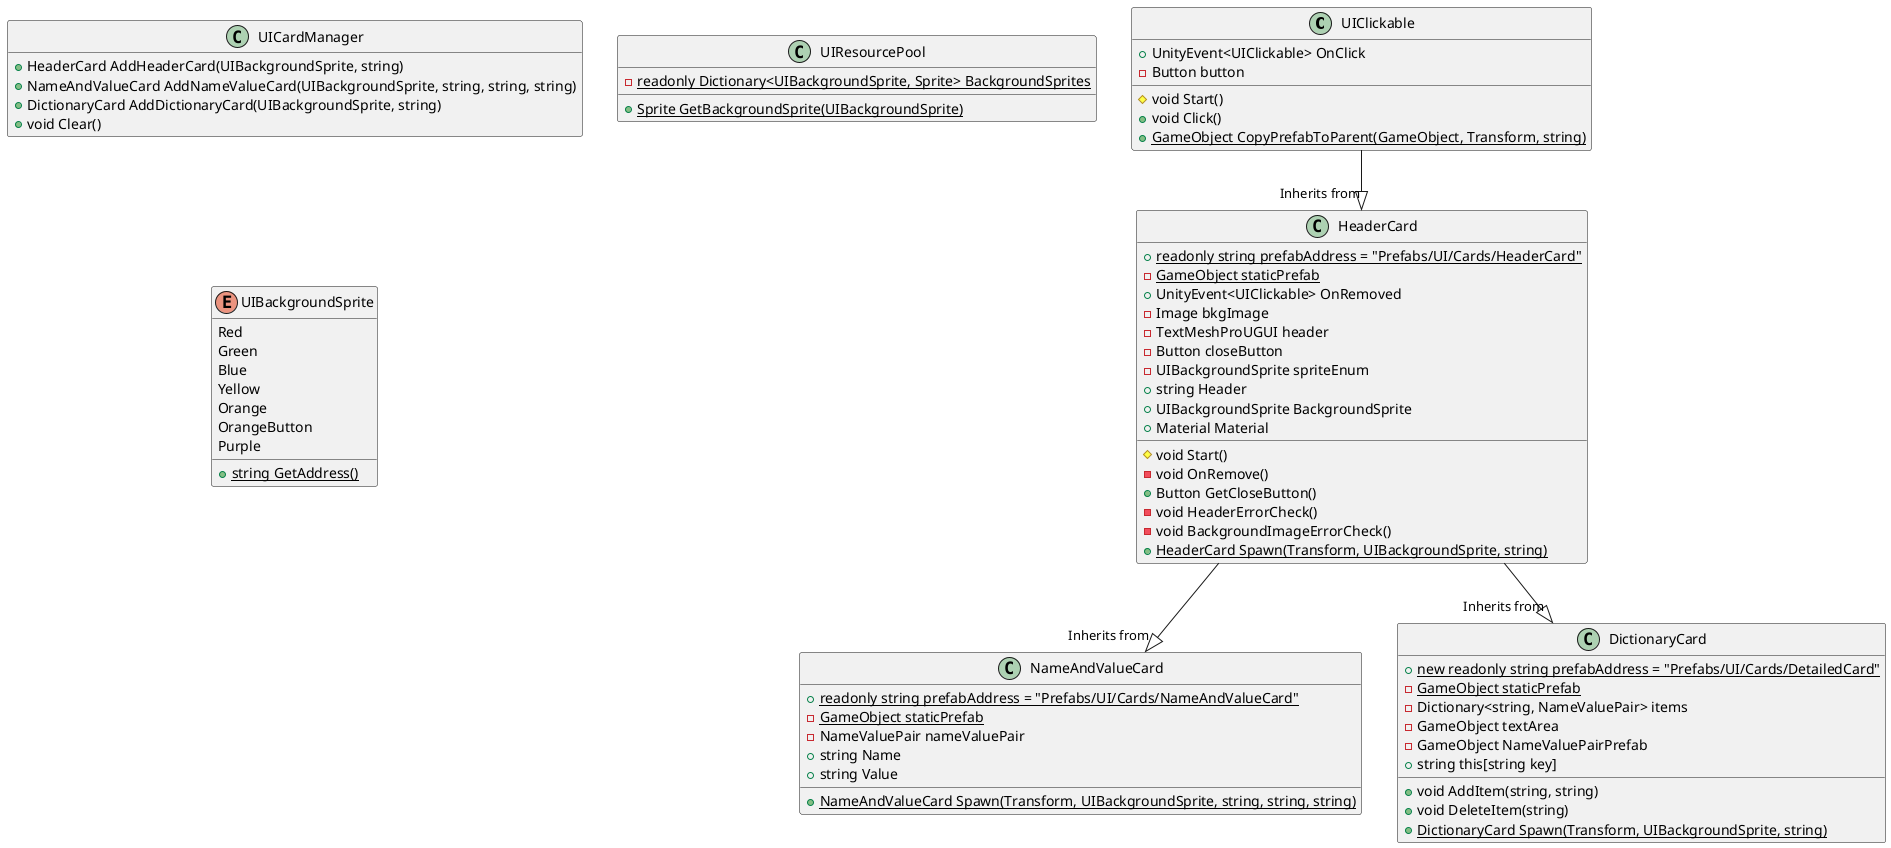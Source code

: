 @startuml

hide empty members

class UIClickable {
  +UnityEvent<UIClickable> OnClick
  -Button button
  #void Start()
  +void Click()
  +{static} GameObject CopyPrefabToParent(GameObject, Transform, string)
}

class HeaderCard {
  +{static} readonly string prefabAddress = "Prefabs/UI/Cards/HeaderCard"
  -{static} GameObject staticPrefab
  +UnityEvent<UIClickable> OnRemoved
  -Image bkgImage
  -TextMeshProUGUI header
  -Button closeButton
  -UIBackgroundSprite spriteEnum
  +string Header
  +UIBackgroundSprite BackgroundSprite
  +Material Material
  #void Start()
  -void OnRemove()
  +Button GetCloseButton()
  -void HeaderErrorCheck()
  -void BackgroundImageErrorCheck()
  +{static} HeaderCard Spawn(Transform, UIBackgroundSprite, string)
}

class NameAndValueCard {
  +{static} readonly string prefabAddress = "Prefabs/UI/Cards/NameAndValueCard"
  -{static} GameObject staticPrefab
  -NameValuePair nameValuePair
  +string Name
  +string Value
  +{static} NameAndValueCard Spawn(Transform, UIBackgroundSprite, string, string, string)
}

class DictionaryCard {
  +{static} new readonly string prefabAddress = "Prefabs/UI/Cards/DetailedCard"
  -{static} GameObject staticPrefab
  -Dictionary<string, NameValuePair> items
  -GameObject textArea
  -GameObject NameValuePairPrefab
  +string this[string key]
  +void AddItem(string, string)
  +void DeleteItem(string)
  +{static} DictionaryCard Spawn(Transform, UIBackgroundSprite, string)
}

class UICardManager {
  +HeaderCard AddHeaderCard(UIBackgroundSprite, string)
  +NameAndValueCard AddNameValueCard(UIBackgroundSprite, string, string, string)
  +DictionaryCard AddDictionaryCard(UIBackgroundSprite, string)
  +void Clear()
}

class UIResourcePool {
  -{static} readonly Dictionary<UIBackgroundSprite, Sprite> BackgroundSprites
  +{static} Sprite GetBackgroundSprite(UIBackgroundSprite)
}

enum UIBackgroundSprite {
  Red
  Green
  Blue
  Yellow
  Orange
  OrangeButton
  Purple
  +{static} string GetAddress()
}

UIClickable --|> "Inherits from" HeaderCard
HeaderCard --|> "Inherits from" NameAndValueCard
HeaderCard --|> "Inherits from" DictionaryCard


@enduml